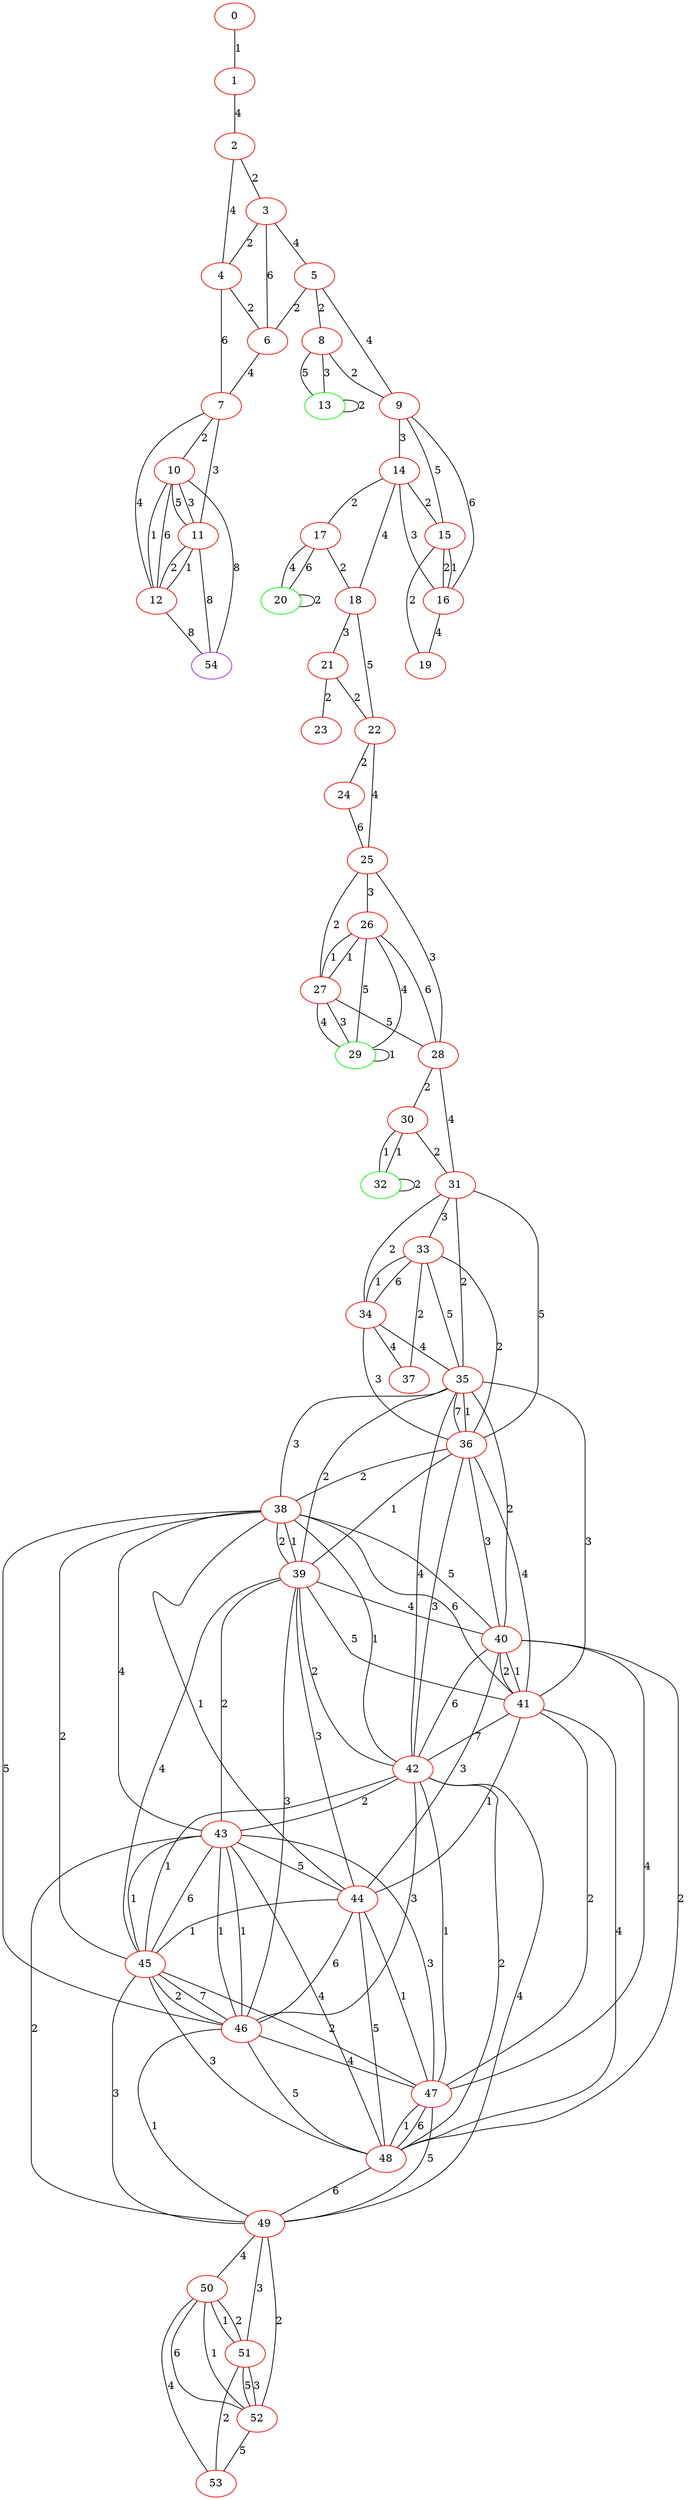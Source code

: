graph "" {
0 [color=red, weight=1];
1 [color=red, weight=1];
2 [color=red, weight=1];
3 [color=red, weight=1];
4 [color=red, weight=1];
5 [color=red, weight=1];
6 [color=red, weight=1];
7 [color=red, weight=1];
8 [color=red, weight=1];
9 [color=red, weight=1];
10 [color=red, weight=1];
11 [color=red, weight=1];
12 [color=red, weight=1];
13 [color=green, weight=2];
14 [color=red, weight=1];
15 [color=red, weight=1];
16 [color=red, weight=1];
17 [color=red, weight=1];
18 [color=red, weight=1];
19 [color=red, weight=1];
20 [color=green, weight=2];
21 [color=red, weight=1];
22 [color=red, weight=1];
23 [color=red, weight=1];
24 [color=red, weight=1];
25 [color=red, weight=1];
26 [color=red, weight=1];
27 [color=red, weight=1];
28 [color=red, weight=1];
29 [color=green, weight=2];
30 [color=red, weight=1];
31 [color=red, weight=1];
32 [color=green, weight=2];
33 [color=red, weight=1];
34 [color=red, weight=1];
35 [color=red, weight=1];
36 [color=red, weight=1];
37 [color=red, weight=1];
38 [color=red, weight=1];
39 [color=red, weight=1];
40 [color=red, weight=1];
41 [color=red, weight=1];
42 [color=red, weight=1];
43 [color=red, weight=1];
44 [color=red, weight=1];
45 [color=red, weight=1];
46 [color=red, weight=1];
47 [color=red, weight=1];
48 [color=red, weight=1];
49 [color=red, weight=1];
50 [color=red, weight=1];
51 [color=red, weight=1];
52 [color=red, weight=1];
53 [color=red, weight=1];
54 [color=purple, weight=4];
0 -- 1  [key=0, label=1];
1 -- 2  [key=0, label=4];
2 -- 3  [key=0, label=2];
2 -- 4  [key=0, label=4];
3 -- 4  [key=0, label=2];
3 -- 5  [key=0, label=4];
3 -- 6  [key=0, label=6];
4 -- 6  [key=0, label=2];
4 -- 7  [key=0, label=6];
5 -- 8  [key=0, label=2];
5 -- 9  [key=0, label=4];
5 -- 6  [key=0, label=2];
6 -- 7  [key=0, label=4];
7 -- 10  [key=0, label=2];
7 -- 11  [key=0, label=3];
7 -- 12  [key=0, label=4];
8 -- 9  [key=0, label=2];
8 -- 13  [key=0, label=5];
8 -- 13  [key=1, label=3];
9 -- 16  [key=0, label=6];
9 -- 14  [key=0, label=3];
9 -- 15  [key=0, label=5];
10 -- 11  [key=0, label=5];
10 -- 11  [key=1, label=3];
10 -- 12  [key=0, label=6];
10 -- 12  [key=1, label=1];
10 -- 54  [key=0, label=8];
11 -- 12  [key=0, label=1];
11 -- 12  [key=1, label=2];
11 -- 54  [key=0, label=8];
12 -- 54  [key=0, label=8];
13 -- 13  [key=0, label=2];
14 -- 16  [key=0, label=3];
14 -- 17  [key=0, label=2];
14 -- 18  [key=0, label=4];
14 -- 15  [key=0, label=2];
15 -- 16  [key=0, label=2];
15 -- 16  [key=1, label=1];
15 -- 19  [key=0, label=2];
16 -- 19  [key=0, label=4];
17 -- 18  [key=0, label=2];
17 -- 20  [key=0, label=6];
17 -- 20  [key=1, label=4];
18 -- 21  [key=0, label=3];
18 -- 22  [key=0, label=5];
20 -- 20  [key=0, label=2];
21 -- 22  [key=0, label=2];
21 -- 23  [key=0, label=2];
22 -- 24  [key=0, label=2];
22 -- 25  [key=0, label=4];
24 -- 25  [key=0, label=6];
25 -- 26  [key=0, label=3];
25 -- 27  [key=0, label=2];
25 -- 28  [key=0, label=3];
26 -- 27  [key=0, label=1];
26 -- 27  [key=1, label=1];
26 -- 28  [key=0, label=6];
26 -- 29  [key=0, label=5];
26 -- 29  [key=1, label=4];
27 -- 28  [key=0, label=5];
27 -- 29  [key=0, label=4];
27 -- 29  [key=1, label=3];
28 -- 30  [key=0, label=2];
28 -- 31  [key=0, label=4];
29 -- 29  [key=0, label=1];
30 -- 32  [key=0, label=1];
30 -- 32  [key=1, label=1];
30 -- 31  [key=0, label=2];
31 -- 33  [key=0, label=3];
31 -- 34  [key=0, label=2];
31 -- 35  [key=0, label=2];
31 -- 36  [key=0, label=5];
32 -- 32  [key=0, label=2];
33 -- 34  [key=0, label=6];
33 -- 34  [key=1, label=1];
33 -- 35  [key=0, label=5];
33 -- 36  [key=0, label=2];
33 -- 37  [key=0, label=2];
34 -- 35  [key=0, label=4];
34 -- 36  [key=0, label=3];
34 -- 37  [key=0, label=4];
35 -- 36  [key=0, label=1];
35 -- 36  [key=1, label=7];
35 -- 38  [key=0, label=3];
35 -- 39  [key=0, label=2];
35 -- 40  [key=0, label=2];
35 -- 41  [key=0, label=3];
35 -- 42  [key=0, label=4];
36 -- 38  [key=0, label=2];
36 -- 39  [key=0, label=1];
36 -- 40  [key=0, label=3];
36 -- 41  [key=0, label=4];
36 -- 42  [key=0, label=3];
38 -- 39  [key=0, label=1];
38 -- 39  [key=1, label=2];
38 -- 40  [key=0, label=5];
38 -- 41  [key=0, label=6];
38 -- 42  [key=0, label=1];
38 -- 43  [key=0, label=4];
38 -- 44  [key=0, label=1];
38 -- 45  [key=0, label=2];
38 -- 46  [key=0, label=5];
39 -- 40  [key=0, label=4];
39 -- 41  [key=0, label=5];
39 -- 42  [key=0, label=2];
39 -- 43  [key=0, label=2];
39 -- 44  [key=0, label=3];
39 -- 45  [key=0, label=4];
39 -- 46  [key=0, label=3];
40 -- 41  [key=0, label=1];
40 -- 41  [key=1, label=2];
40 -- 42  [key=0, label=6];
40 -- 44  [key=0, label=3];
40 -- 47  [key=0, label=4];
40 -- 48  [key=0, label=2];
41 -- 42  [key=0, label=7];
41 -- 44  [key=0, label=1];
41 -- 47  [key=0, label=2];
41 -- 48  [key=0, label=4];
42 -- 43  [key=0, label=2];
42 -- 45  [key=0, label=1];
42 -- 46  [key=0, label=3];
42 -- 47  [key=0, label=1];
42 -- 48  [key=0, label=2];
42 -- 49  [key=0, label=4];
43 -- 44  [key=0, label=5];
43 -- 45  [key=0, label=1];
43 -- 45  [key=1, label=6];
43 -- 46  [key=0, label=1];
43 -- 46  [key=1, label=1];
43 -- 47  [key=0, label=3];
43 -- 48  [key=0, label=4];
43 -- 49  [key=0, label=2];
44 -- 45  [key=0, label=1];
44 -- 46  [key=0, label=6];
44 -- 47  [key=0, label=1];
44 -- 48  [key=0, label=5];
45 -- 46  [key=0, label=2];
45 -- 46  [key=1, label=7];
45 -- 47  [key=0, label=2];
45 -- 48  [key=0, label=3];
45 -- 49  [key=0, label=3];
46 -- 47  [key=0, label=4];
46 -- 48  [key=0, label=5];
46 -- 49  [key=0, label=1];
47 -- 48  [key=0, label=1];
47 -- 48  [key=1, label=6];
47 -- 49  [key=0, label=5];
48 -- 49  [key=0, label=6];
49 -- 50  [key=0, label=4];
49 -- 51  [key=0, label=3];
49 -- 52  [key=0, label=2];
50 -- 51  [key=0, label=1];
50 -- 51  [key=1, label=2];
50 -- 52  [key=0, label=6];
50 -- 52  [key=1, label=1];
50 -- 53  [key=0, label=4];
51 -- 52  [key=0, label=5];
51 -- 52  [key=1, label=3];
51 -- 53  [key=0, label=2];
52 -- 53  [key=0, label=5];
}
